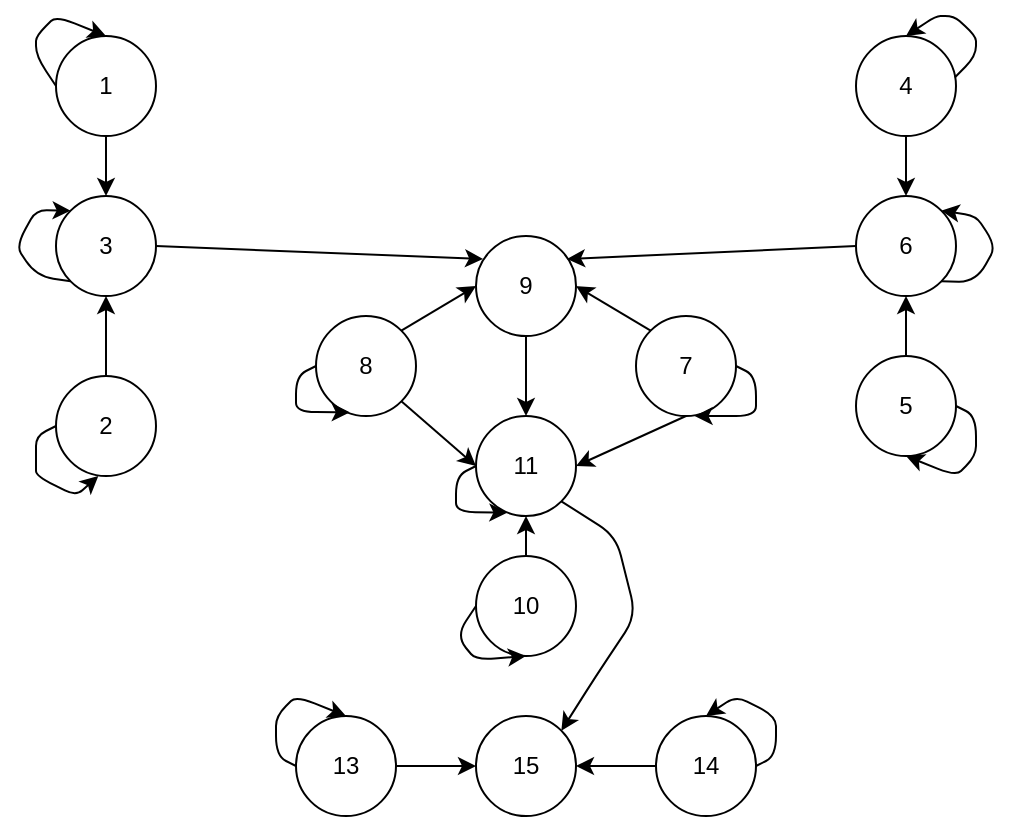 <mxfile version="13.8.1" type="device"><diagram id="sURq20OMfc-YnosV0wpW" name="Page-1"><mxGraphModel dx="1123" dy="302" grid="1" gridSize="10" guides="1" tooltips="1" connect="1" arrows="1" fold="1" page="1" pageScale="1" pageWidth="850" pageHeight="1100" math="0" shadow="0"><root><mxCell id="0"/><mxCell id="1" parent="0"/><mxCell id="gn05vBTfC9iLrm8tWsvV-1" value="3" style="ellipse;whiteSpace=wrap;html=1;aspect=fixed;" vertex="1" parent="1"><mxGeometry x="140" y="200" width="50" height="50" as="geometry"/></mxCell><mxCell id="gn05vBTfC9iLrm8tWsvV-2" value="1" style="ellipse;whiteSpace=wrap;html=1;aspect=fixed;" vertex="1" parent="1"><mxGeometry x="140" y="120" width="50" height="50" as="geometry"/></mxCell><mxCell id="gn05vBTfC9iLrm8tWsvV-3" value="2" style="ellipse;whiteSpace=wrap;html=1;aspect=fixed;" vertex="1" parent="1"><mxGeometry x="140" y="290" width="50" height="50" as="geometry"/></mxCell><mxCell id="gn05vBTfC9iLrm8tWsvV-44" value="6" style="ellipse;whiteSpace=wrap;html=1;aspect=fixed;" vertex="1" parent="1"><mxGeometry x="540" y="200" width="50" height="50" as="geometry"/></mxCell><mxCell id="gn05vBTfC9iLrm8tWsvV-45" value="4" style="ellipse;whiteSpace=wrap;html=1;aspect=fixed;" vertex="1" parent="1"><mxGeometry x="540" y="120" width="50" height="50" as="geometry"/></mxCell><mxCell id="gn05vBTfC9iLrm8tWsvV-46" value="5" style="ellipse;whiteSpace=wrap;html=1;aspect=fixed;" vertex="1" parent="1"><mxGeometry x="540" y="280" width="50" height="50" as="geometry"/></mxCell><mxCell id="gn05vBTfC9iLrm8tWsvV-47" value="9" style="ellipse;whiteSpace=wrap;html=1;aspect=fixed;" vertex="1" parent="1"><mxGeometry x="350" y="220" width="50" height="50" as="geometry"/></mxCell><mxCell id="gn05vBTfC9iLrm8tWsvV-48" value="10" style="ellipse;whiteSpace=wrap;html=1;aspect=fixed;" vertex="1" parent="1"><mxGeometry x="350" y="380" width="50" height="50" as="geometry"/></mxCell><mxCell id="gn05vBTfC9iLrm8tWsvV-49" value="11" style="ellipse;whiteSpace=wrap;html=1;aspect=fixed;" vertex="1" parent="1"><mxGeometry x="350" y="310" width="50" height="50" as="geometry"/></mxCell><mxCell id="gn05vBTfC9iLrm8tWsvV-50" value="" style="endArrow=classic;html=1;exitX=0.5;exitY=1;exitDx=0;exitDy=0;entryX=0.5;entryY=0;entryDx=0;entryDy=0;" edge="1" parent="1" source="gn05vBTfC9iLrm8tWsvV-2" target="gn05vBTfC9iLrm8tWsvV-1"><mxGeometry width="50" height="50" relative="1" as="geometry"><mxPoint x="470" y="260" as="sourcePoint"/><mxPoint x="520" y="210" as="targetPoint"/></mxGeometry></mxCell><mxCell id="gn05vBTfC9iLrm8tWsvV-51" value="" style="endArrow=classic;html=1;exitX=0.5;exitY=0;exitDx=0;exitDy=0;entryX=0.5;entryY=1;entryDx=0;entryDy=0;" edge="1" parent="1" source="gn05vBTfC9iLrm8tWsvV-3" target="gn05vBTfC9iLrm8tWsvV-1"><mxGeometry width="50" height="50" relative="1" as="geometry"><mxPoint x="470" y="260" as="sourcePoint"/><mxPoint x="520" y="210" as="targetPoint"/></mxGeometry></mxCell><mxCell id="gn05vBTfC9iLrm8tWsvV-52" value="" style="endArrow=classic;html=1;exitX=0.5;exitY=1;exitDx=0;exitDy=0;" edge="1" parent="1" source="gn05vBTfC9iLrm8tWsvV-45" target="gn05vBTfC9iLrm8tWsvV-44"><mxGeometry width="50" height="50" relative="1" as="geometry"><mxPoint x="470" y="270" as="sourcePoint"/><mxPoint x="520" y="220" as="targetPoint"/></mxGeometry></mxCell><mxCell id="gn05vBTfC9iLrm8tWsvV-53" value="" style="endArrow=classic;html=1;exitX=0.5;exitY=0;exitDx=0;exitDy=0;entryX=0.5;entryY=1;entryDx=0;entryDy=0;" edge="1" parent="1" source="gn05vBTfC9iLrm8tWsvV-46" target="gn05vBTfC9iLrm8tWsvV-44"><mxGeometry width="50" height="50" relative="1" as="geometry"><mxPoint x="470" y="270" as="sourcePoint"/><mxPoint x="520" y="220" as="targetPoint"/></mxGeometry></mxCell><mxCell id="gn05vBTfC9iLrm8tWsvV-54" value="" style="endArrow=classic;html=1;exitX=0.5;exitY=1;exitDx=0;exitDy=0;entryX=0.5;entryY=0;entryDx=0;entryDy=0;" edge="1" parent="1" source="gn05vBTfC9iLrm8tWsvV-47" target="gn05vBTfC9iLrm8tWsvV-49"><mxGeometry width="50" height="50" relative="1" as="geometry"><mxPoint x="480" y="260" as="sourcePoint"/><mxPoint x="530" y="210" as="targetPoint"/></mxGeometry></mxCell><mxCell id="gn05vBTfC9iLrm8tWsvV-55" value="8" style="ellipse;whiteSpace=wrap;html=1;aspect=fixed;" vertex="1" parent="1"><mxGeometry x="270" y="260" width="50" height="50" as="geometry"/></mxCell><mxCell id="gn05vBTfC9iLrm8tWsvV-56" value="7" style="ellipse;whiteSpace=wrap;html=1;aspect=fixed;" vertex="1" parent="1"><mxGeometry x="430" y="260" width="50" height="50" as="geometry"/></mxCell><mxCell id="gn05vBTfC9iLrm8tWsvV-57" value="" style="endArrow=classic;html=1;exitX=1;exitY=1;exitDx=0;exitDy=0;entryX=0;entryY=0.5;entryDx=0;entryDy=0;" edge="1" parent="1" source="gn05vBTfC9iLrm8tWsvV-55" target="gn05vBTfC9iLrm8tWsvV-49"><mxGeometry width="50" height="50" relative="1" as="geometry"><mxPoint x="480" y="260" as="sourcePoint"/><mxPoint x="530" y="210" as="targetPoint"/></mxGeometry></mxCell><mxCell id="gn05vBTfC9iLrm8tWsvV-58" value="" style="endArrow=classic;html=1;exitX=0.5;exitY=1;exitDx=0;exitDy=0;entryX=1;entryY=0.5;entryDx=0;entryDy=0;" edge="1" parent="1" source="gn05vBTfC9iLrm8tWsvV-56" target="gn05vBTfC9iLrm8tWsvV-49"><mxGeometry width="50" height="50" relative="1" as="geometry"><mxPoint x="480" y="260" as="sourcePoint"/><mxPoint x="530" y="210" as="targetPoint"/></mxGeometry></mxCell><mxCell id="gn05vBTfC9iLrm8tWsvV-59" value="" style="endArrow=classic;html=1;exitX=0;exitY=0;exitDx=0;exitDy=0;entryX=1;entryY=0.5;entryDx=0;entryDy=0;" edge="1" parent="1" source="gn05vBTfC9iLrm8tWsvV-56" target="gn05vBTfC9iLrm8tWsvV-47"><mxGeometry width="50" height="50" relative="1" as="geometry"><mxPoint x="480" y="260" as="sourcePoint"/><mxPoint x="530" y="210" as="targetPoint"/></mxGeometry></mxCell><mxCell id="gn05vBTfC9iLrm8tWsvV-60" value="" style="endArrow=classic;html=1;exitX=1;exitY=0;exitDx=0;exitDy=0;entryX=0;entryY=0.5;entryDx=0;entryDy=0;" edge="1" parent="1" source="gn05vBTfC9iLrm8tWsvV-55" target="gn05vBTfC9iLrm8tWsvV-47"><mxGeometry width="50" height="50" relative="1" as="geometry"><mxPoint x="480" y="260" as="sourcePoint"/><mxPoint x="530" y="210" as="targetPoint"/></mxGeometry></mxCell><mxCell id="gn05vBTfC9iLrm8tWsvV-61" value="" style="endArrow=classic;html=1;exitX=0.5;exitY=0;exitDx=0;exitDy=0;entryX=0.5;entryY=1;entryDx=0;entryDy=0;" edge="1" parent="1" source="gn05vBTfC9iLrm8tWsvV-48" target="gn05vBTfC9iLrm8tWsvV-49"><mxGeometry width="50" height="50" relative="1" as="geometry"><mxPoint x="480" y="330" as="sourcePoint"/><mxPoint x="530" y="280" as="targetPoint"/></mxGeometry></mxCell><mxCell id="gn05vBTfC9iLrm8tWsvV-65" value="" style="endArrow=classic;html=1;exitX=1;exitY=0.5;exitDx=0;exitDy=0;entryX=0.071;entryY=0.23;entryDx=0;entryDy=0;entryPerimeter=0;" edge="1" parent="1" source="gn05vBTfC9iLrm8tWsvV-1" target="gn05vBTfC9iLrm8tWsvV-47"><mxGeometry width="50" height="50" relative="1" as="geometry"><mxPoint x="470" y="330" as="sourcePoint"/><mxPoint x="520" y="280" as="targetPoint"/></mxGeometry></mxCell><mxCell id="gn05vBTfC9iLrm8tWsvV-66" value="" style="endArrow=classic;html=1;exitX=0;exitY=0.5;exitDx=0;exitDy=0;entryX=0.91;entryY=0.23;entryDx=0;entryDy=0;entryPerimeter=0;" edge="1" parent="1" source="gn05vBTfC9iLrm8tWsvV-44" target="gn05vBTfC9iLrm8tWsvV-47"><mxGeometry width="50" height="50" relative="1" as="geometry"><mxPoint x="470" y="330" as="sourcePoint"/><mxPoint x="520" y="280" as="targetPoint"/></mxGeometry></mxCell><mxCell id="gn05vBTfC9iLrm8tWsvV-67" value="13" style="ellipse;whiteSpace=wrap;html=1;aspect=fixed;" vertex="1" parent="1"><mxGeometry x="260" y="460" width="50" height="50" as="geometry"/></mxCell><mxCell id="gn05vBTfC9iLrm8tWsvV-68" value="15" style="ellipse;whiteSpace=wrap;html=1;aspect=fixed;" vertex="1" parent="1"><mxGeometry x="350" y="460" width="50" height="50" as="geometry"/></mxCell><mxCell id="gn05vBTfC9iLrm8tWsvV-69" value="14" style="ellipse;whiteSpace=wrap;html=1;aspect=fixed;" vertex="1" parent="1"><mxGeometry x="440" y="460" width="50" height="50" as="geometry"/></mxCell><mxCell id="gn05vBTfC9iLrm8tWsvV-70" value="" style="endArrow=classic;html=1;exitX=1;exitY=0.5;exitDx=0;exitDy=0;entryX=0;entryY=0.5;entryDx=0;entryDy=0;" edge="1" parent="1" source="gn05vBTfC9iLrm8tWsvV-67" target="gn05vBTfC9iLrm8tWsvV-68"><mxGeometry width="50" height="50" relative="1" as="geometry"><mxPoint x="470" y="420" as="sourcePoint"/><mxPoint x="520" y="370" as="targetPoint"/></mxGeometry></mxCell><mxCell id="gn05vBTfC9iLrm8tWsvV-71" value="" style="endArrow=classic;html=1;exitX=0;exitY=0.5;exitDx=0;exitDy=0;entryX=1;entryY=0.5;entryDx=0;entryDy=0;" edge="1" parent="1" source="gn05vBTfC9iLrm8tWsvV-69" target="gn05vBTfC9iLrm8tWsvV-68"><mxGeometry width="50" height="50" relative="1" as="geometry"><mxPoint x="470" y="420" as="sourcePoint"/><mxPoint x="520" y="370" as="targetPoint"/></mxGeometry></mxCell><mxCell id="gn05vBTfC9iLrm8tWsvV-72" value="" style="endArrow=classic;html=1;exitX=1;exitY=1;exitDx=0;exitDy=0;entryX=1;entryY=0;entryDx=0;entryDy=0;" edge="1" parent="1" source="gn05vBTfC9iLrm8tWsvV-49" target="gn05vBTfC9iLrm8tWsvV-68"><mxGeometry width="50" height="50" relative="1" as="geometry"><mxPoint x="470" y="420" as="sourcePoint"/><mxPoint x="520" y="370" as="targetPoint"/><Array as="points"><mxPoint x="420" y="370"/><mxPoint x="430" y="410"/><mxPoint x="410" y="440"/></Array></mxGeometry></mxCell><mxCell id="gn05vBTfC9iLrm8tWsvV-73" value="" style="endArrow=classic;html=1;exitX=0.988;exitY=0.415;exitDx=0;exitDy=0;exitPerimeter=0;entryX=0.5;entryY=0;entryDx=0;entryDy=0;" edge="1" parent="1" source="gn05vBTfC9iLrm8tWsvV-45" target="gn05vBTfC9iLrm8tWsvV-45"><mxGeometry width="50" height="50" relative="1" as="geometry"><mxPoint x="480" y="220" as="sourcePoint"/><mxPoint x="530" y="170" as="targetPoint"/><Array as="points"><mxPoint x="600" y="130"/><mxPoint x="600" y="120"/><mxPoint x="589" y="110"/><mxPoint x="580" y="110"/></Array></mxGeometry></mxCell><mxCell id="gn05vBTfC9iLrm8tWsvV-75" value="" style="endArrow=classic;html=1;exitX=0;exitY=0.5;exitDx=0;exitDy=0;entryX=0.5;entryY=0;entryDx=0;entryDy=0;" edge="1" parent="1" source="gn05vBTfC9iLrm8tWsvV-2" target="gn05vBTfC9iLrm8tWsvV-2"><mxGeometry width="50" height="50" relative="1" as="geometry"><mxPoint x="500" y="300" as="sourcePoint"/><mxPoint x="550" y="250" as="targetPoint"/><Array as="points"><mxPoint x="130" y="130"/><mxPoint x="130" y="120"/><mxPoint x="140" y="110"/></Array></mxGeometry></mxCell><mxCell id="gn05vBTfC9iLrm8tWsvV-76" value="" style="endArrow=classic;html=1;exitX=0;exitY=0.5;exitDx=0;exitDy=0;entryX=0.423;entryY=1.001;entryDx=0;entryDy=0;entryPerimeter=0;" edge="1" parent="1" source="gn05vBTfC9iLrm8tWsvV-3" target="gn05vBTfC9iLrm8tWsvV-3"><mxGeometry width="50" height="50" relative="1" as="geometry"><mxPoint x="80" y="330" as="sourcePoint"/><mxPoint x="130" y="280" as="targetPoint"/><Array as="points"><mxPoint x="130" y="320"/><mxPoint x="130" y="330"/><mxPoint x="130" y="340"/><mxPoint x="150" y="350"/></Array></mxGeometry></mxCell><mxCell id="gn05vBTfC9iLrm8tWsvV-77" value="" style="endArrow=classic;html=1;exitX=1;exitY=0.5;exitDx=0;exitDy=0;entryX=0.5;entryY=1;entryDx=0;entryDy=0;" edge="1" parent="1" source="gn05vBTfC9iLrm8tWsvV-46" target="gn05vBTfC9iLrm8tWsvV-46"><mxGeometry width="50" height="50" relative="1" as="geometry"><mxPoint x="380" y="310" as="sourcePoint"/><mxPoint x="430" y="260" as="targetPoint"/><Array as="points"><mxPoint x="600" y="310"/><mxPoint x="600" y="330"/><mxPoint x="590" y="340"/></Array></mxGeometry></mxCell><mxCell id="gn05vBTfC9iLrm8tWsvV-78" value="" style="endArrow=classic;html=1;exitX=1;exitY=1;exitDx=0;exitDy=0;entryX=1;entryY=0;entryDx=0;entryDy=0;" edge="1" parent="1" source="gn05vBTfC9iLrm8tWsvV-44" target="gn05vBTfC9iLrm8tWsvV-44"><mxGeometry width="50" height="50" relative="1" as="geometry"><mxPoint x="340" y="250" as="sourcePoint"/><mxPoint x="390" y="200" as="targetPoint"/><Array as="points"><mxPoint x="600" y="243"/><mxPoint x="610" y="225"/><mxPoint x="600" y="210"/></Array></mxGeometry></mxCell><mxCell id="gn05vBTfC9iLrm8tWsvV-79" value="" style="endArrow=classic;html=1;exitX=0;exitY=1;exitDx=0;exitDy=0;entryX=0;entryY=0;entryDx=0;entryDy=0;" edge="1" parent="1" source="gn05vBTfC9iLrm8tWsvV-1" target="gn05vBTfC9iLrm8tWsvV-1"><mxGeometry width="50" height="50" relative="1" as="geometry"><mxPoint x="460" y="260" as="sourcePoint"/><mxPoint x="510" y="210" as="targetPoint"/><Array as="points"><mxPoint x="130" y="240"/><mxPoint x="120" y="225"/><mxPoint x="130" y="207"/></Array></mxGeometry></mxCell><mxCell id="gn05vBTfC9iLrm8tWsvV-80" value="" style="endArrow=classic;html=1;exitX=0;exitY=0.5;exitDx=0;exitDy=0;entryX=0.5;entryY=0;entryDx=0;entryDy=0;" edge="1" parent="1" source="gn05vBTfC9iLrm8tWsvV-67" target="gn05vBTfC9iLrm8tWsvV-67"><mxGeometry width="50" height="50" relative="1" as="geometry"><mxPoint x="460" y="460" as="sourcePoint"/><mxPoint x="510" y="410" as="targetPoint"/><Array as="points"><mxPoint x="250" y="480"/><mxPoint x="250" y="460"/><mxPoint x="260" y="450"/></Array></mxGeometry></mxCell><mxCell id="gn05vBTfC9iLrm8tWsvV-81" value="" style="endArrow=classic;html=1;exitX=1;exitY=0.5;exitDx=0;exitDy=0;entryX=0.5;entryY=0;entryDx=0;entryDy=0;" edge="1" parent="1" source="gn05vBTfC9iLrm8tWsvV-69" target="gn05vBTfC9iLrm8tWsvV-69"><mxGeometry width="50" height="50" relative="1" as="geometry"><mxPoint x="390" y="530" as="sourcePoint"/><mxPoint x="440" y="480" as="targetPoint"/><Array as="points"><mxPoint x="500" y="480"/><mxPoint x="500" y="460"/><mxPoint x="480" y="450"/></Array></mxGeometry></mxCell><mxCell id="gn05vBTfC9iLrm8tWsvV-82" value="" style="endArrow=classic;html=1;exitX=0;exitY=0.5;exitDx=0;exitDy=0;entryX=0.5;entryY=1;entryDx=0;entryDy=0;" edge="1" parent="1" source="gn05vBTfC9iLrm8tWsvV-48" target="gn05vBTfC9iLrm8tWsvV-48"><mxGeometry width="50" height="50" relative="1" as="geometry"><mxPoint x="390" y="410" as="sourcePoint"/><mxPoint x="440" y="360" as="targetPoint"/><Array as="points"><mxPoint x="340" y="420"/><mxPoint x="350" y="432"/></Array></mxGeometry></mxCell><mxCell id="gn05vBTfC9iLrm8tWsvV-83" value="" style="endArrow=classic;html=1;exitX=0;exitY=0.5;exitDx=0;exitDy=0;entryX=0.338;entryY=0.963;entryDx=0;entryDy=0;entryPerimeter=0;" edge="1" parent="1" source="gn05vBTfC9iLrm8tWsvV-55" target="gn05vBTfC9iLrm8tWsvV-55"><mxGeometry width="50" height="50" relative="1" as="geometry"><mxPoint x="390" y="330" as="sourcePoint"/><mxPoint x="440" y="280" as="targetPoint"/><Array as="points"><mxPoint x="260" y="290"/><mxPoint x="260" y="308"/></Array></mxGeometry></mxCell><mxCell id="gn05vBTfC9iLrm8tWsvV-84" value="" style="endArrow=classic;html=1;exitX=1;exitY=0.5;exitDx=0;exitDy=0;entryX=0.586;entryY=1.001;entryDx=0;entryDy=0;entryPerimeter=0;" edge="1" parent="1" source="gn05vBTfC9iLrm8tWsvV-56" target="gn05vBTfC9iLrm8tWsvV-56"><mxGeometry width="50" height="50" relative="1" as="geometry"><mxPoint x="480" y="260" as="sourcePoint"/><mxPoint x="530" y="210" as="targetPoint"/><Array as="points"><mxPoint x="490" y="290"/><mxPoint x="490" y="310"/></Array></mxGeometry></mxCell><mxCell id="gn05vBTfC9iLrm8tWsvV-85" value="" style="endArrow=classic;html=1;entryX=0.314;entryY=0.967;entryDx=0;entryDy=0;entryPerimeter=0;" edge="1" parent="1" target="gn05vBTfC9iLrm8tWsvV-49"><mxGeometry width="50" height="50" relative="1" as="geometry"><mxPoint x="350" y="335" as="sourcePoint"/><mxPoint x="540" y="260" as="targetPoint"/><Array as="points"><mxPoint x="340" y="340"/><mxPoint x="340" y="358"/></Array></mxGeometry></mxCell></root></mxGraphModel></diagram></mxfile>